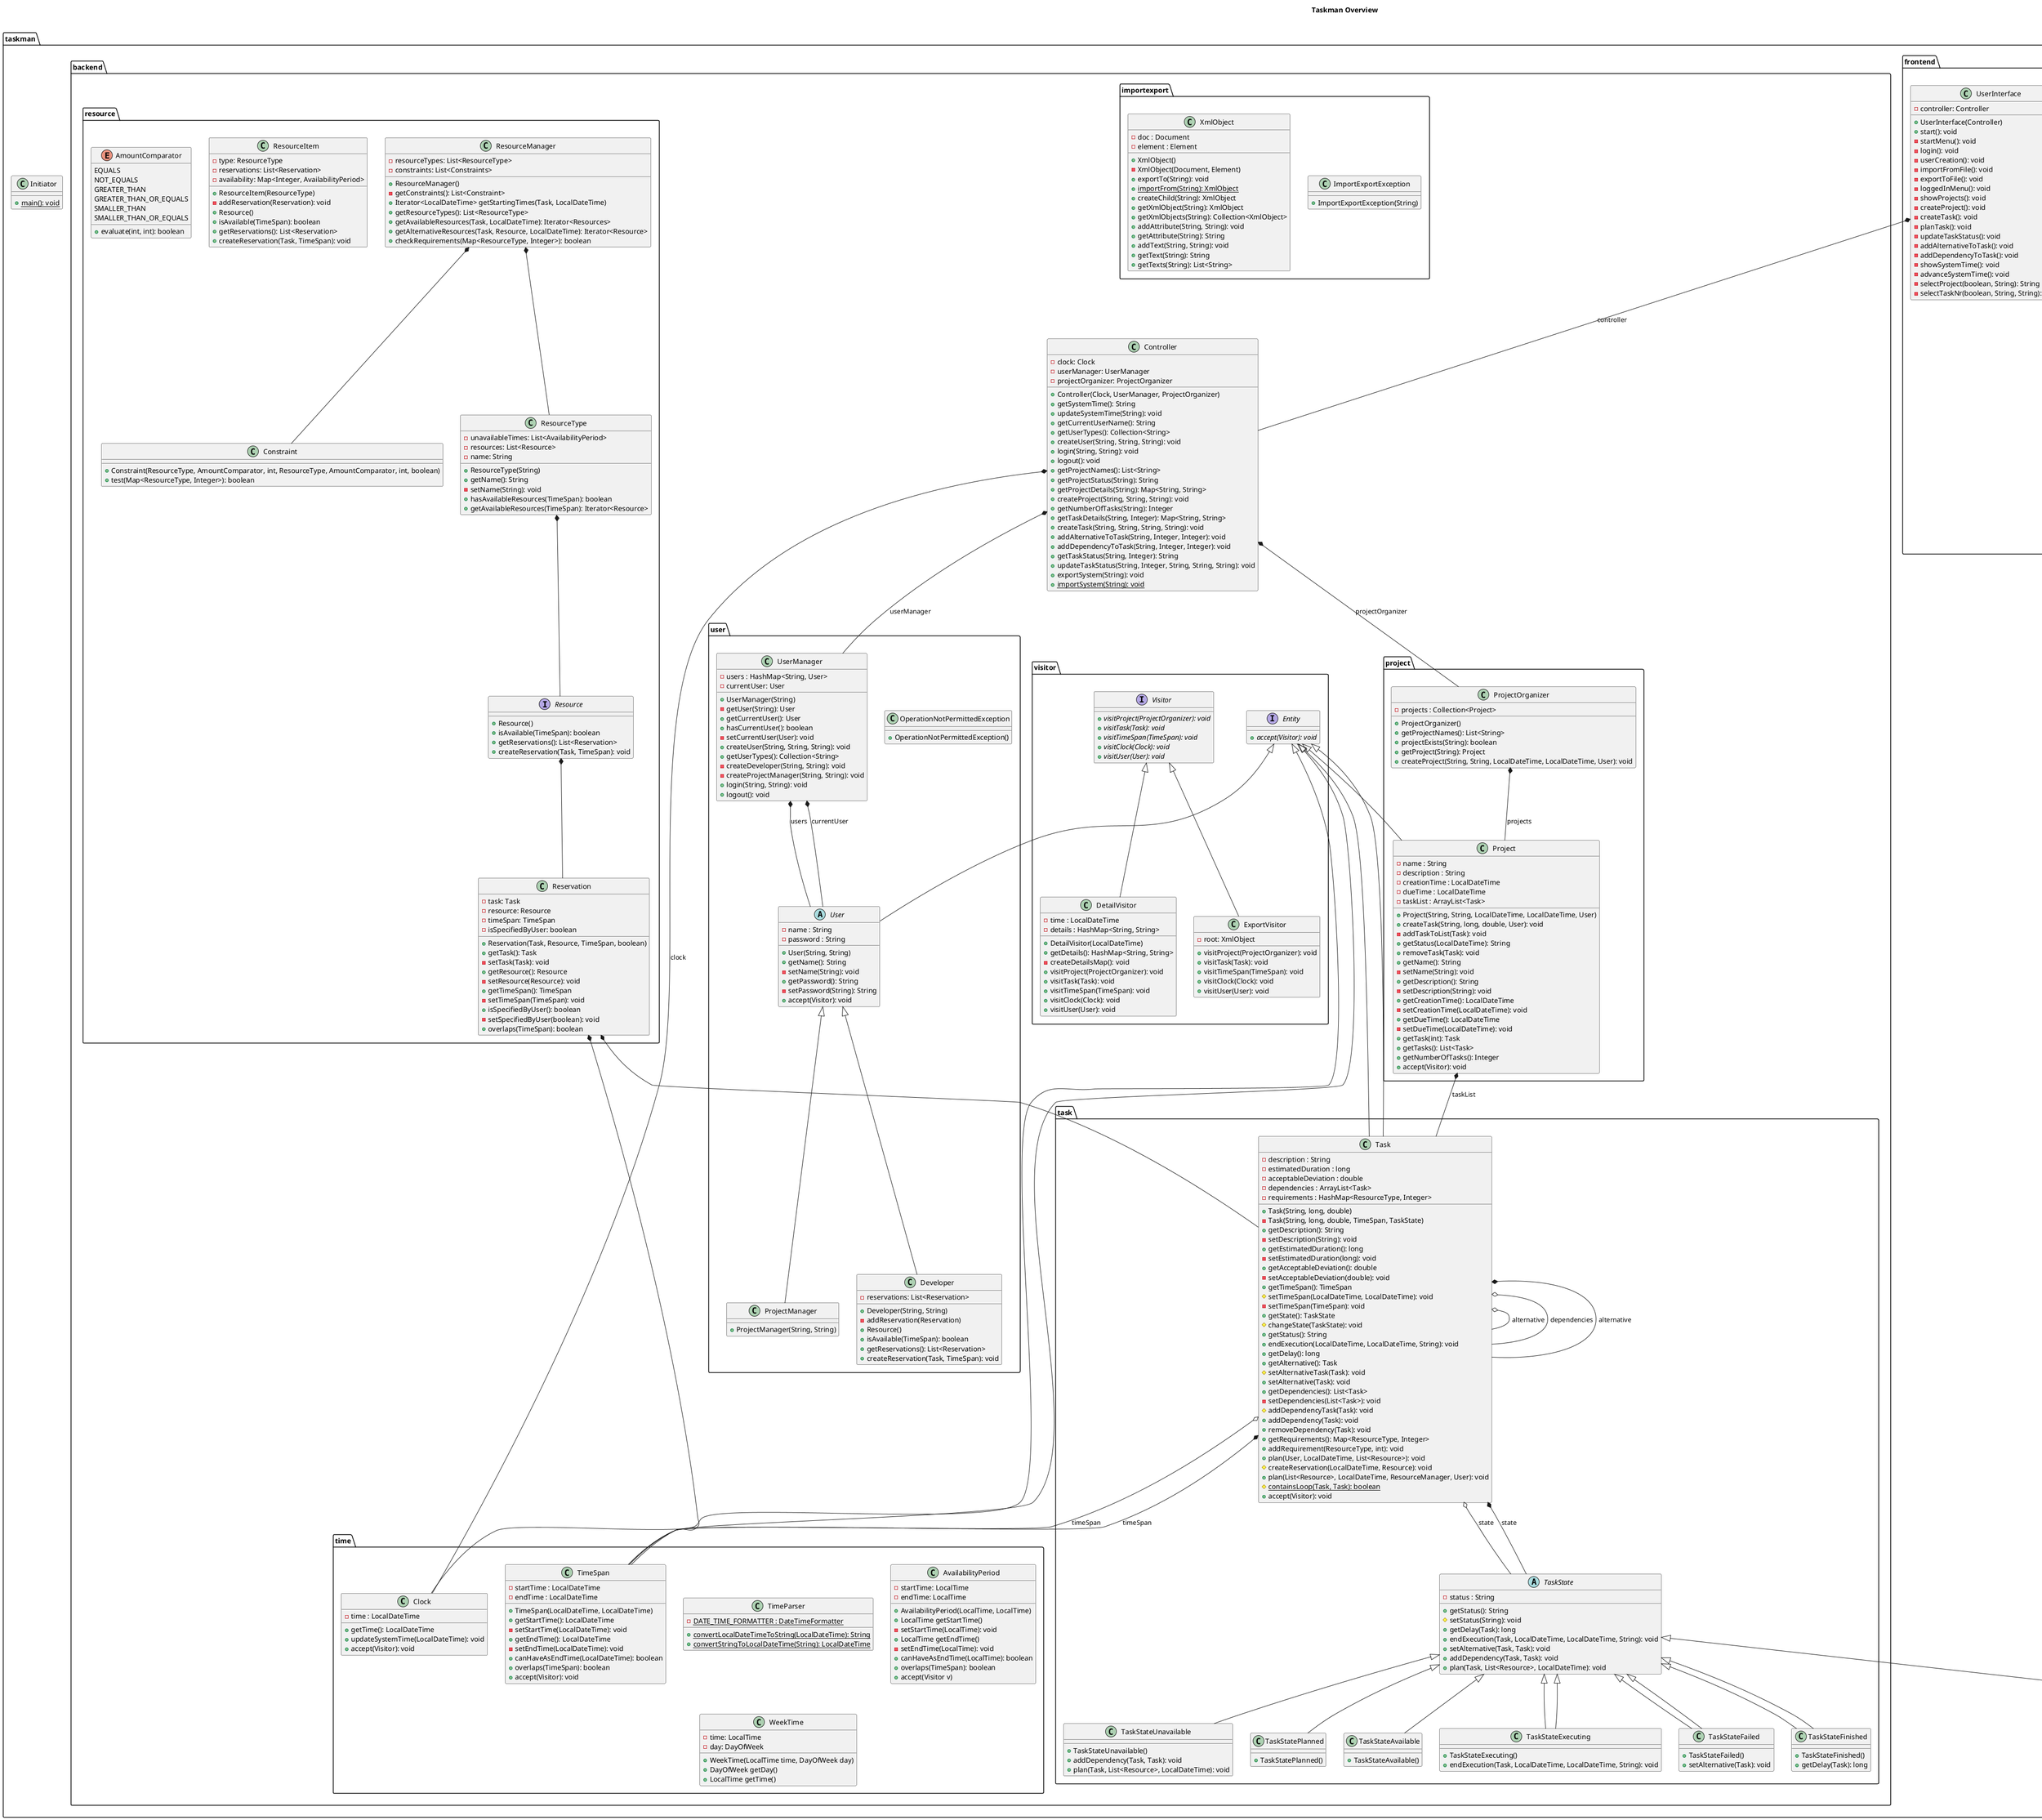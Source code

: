@startuml

  title Taskman Overview\n

  package taskman {

    class Initiator {
        {static} + main(): void
    }

    package taskman.frontend {

      class UserInterface {
          - controller: Controller

          + UserInterface(Controller)
          + start(): void
          - startMenu(): void
          - login(): void
          - userCreation(): void
          - importFromFile(): void
          - exportToFile(): void
          - loggedInMenu(): void
          - showProjects(): void
          - createProject(): void
          - createTask(): void
          - planTask(): void
          - updateTaskStatus(): void
          - addAlternativeToTask(): void
          - addDependencyToTask(): void
          - showSystemTime(): void
          - advanceSystemTime(): void
          - selectProject(boolean, String): String
          - selectTaskNr(boolean, String, String): Integer
      }

      package taskman.frontend.sections {

        abstract class Section {
            {abstract} + show(): boolean
            ~ print(String): void
            ~ println(String): void
            ~ inputString(): String
            ~ inputAnswer(String): String
            ~ inputValidAnswer(String, Collection<String>): String
        }

        class FormSection {
            - withCancel : boolean
            - questions : List<String>
            - answers : List<String>

            + FormSection(boolean, String[])
            + show(): boolean
            + getAnswer(): String
            - resetAnswers(): void
        }

        class InfoSection {
            - text : String

            + InfoSection(String, boolean)
            + show(): boolean
        }

        class SelectionSection {
            - withCancel : boolean
            - cancelText : String
            - options : List<String>
            - answer : Integer

            + SelectionSection(boolean)
            + SelectionSection(boolean, String)
            + addOption(String): void
            + addOptions(Collection<String>): void
            + show(): boolean
            + getAnswer(): String
            + getAnswerNumber(): Integer
            - resetAnswer(): void
        }

        class TitleSection {
            - title : String
            {static} - decoration : char
            {static} - length : int

            + TitleSection(String)
            + show(): boolean
            - repeat(char, int): String
        }
      }
    }

    package taskman.backend {

      class Controller {
          - clock: Clock
          - userManager: UserManager
          - projectOrganizer: ProjectOrganizer

          + Controller(Clock, UserManager, ProjectOrganizer)
          + getSystemTime(): String
          + updateSystemTime(String): void
          + getCurrentUserName(): String
          + getUserTypes(): Collection<String>
          + createUser(String, String, String): void
          + login(String, String): void
          + logout(): void
          + getProjectNames(): List<String>
          + getProjectStatus(String): String
          + getProjectDetails(String): Map<String, String>
          + createProject(String, String, String): void
          + getNumberOfTasks(String): Integer
          + getTaskDetails(String, Integer): Map<String, String>
          + createTask(String, String, String, String): void
          + addAlternativeToTask(String, Integer, Integer): void
          + addDependencyToTask(String, Integer, Integer): void
          + getTaskStatus(String, Integer): String
          + updateTaskStatus(String, Integer, String, String, String): void
          + exportSystem(String): void
          {static} + importSystem(String): void
      }

      package taskman.backend.time {

        class Clock {
            - time : LocalDateTime

            + getTime(): LocalDateTime
            + updateSystemTime(LocalDateTime): void
            + accept(Visitor): void
        }

        class TimeParser {
            {static} - DATE_TIME_FORMATTER : DateTimeFormatter

            {static} + convertLocalDateTimeToString(LocalDateTime): String
            {static} + convertStringToLocalDateTime(String): LocalDateTime
        }

        class TimeSpan {
            - startTime : LocalDateTime
            - endTime : LocalDateTime

            + TimeSpan(LocalDateTime, LocalDateTime)
            + getStartTime(): LocalDateTime
            - setStartTime(LocalDateTime): void
            + getEndTime(): LocalDateTime
            - setEndTime(LocalDateTime): void
            + canHaveAsEndTime(LocalDateTime): boolean
            + overlaps(TimeSpan): boolean
            + accept(Visitor): void
        }

        class AvailabilityPeriod {
            - startTime: LocalTime
            - endTime: LocalTime

            + AvailabilityPeriod(LocalTime, LocalTime)
            + LocalTime getStartTime()
            - setStartTime(LocalTime): void
            + LocalTime getEndTime()
            - setEndTime(LocalTime): void
            + canHaveAsEndTime(LocalTime): boolean
            + overlaps(TimeSpan): boolean
            + accept(Visitor v)
        }

        class WeekTime {
            - time: LocalTime
            - day: DayOfWeek

            + WeekTime(LocalTime time, DayOfWeek day)
            + DayOfWeek getDay()
            + LocalTime getTime()
        }
      }

      package taskman.backend.importexport {
        class ImportExportException {
            + ImportExportException(String)
        }

        class XmlObject {
            - doc : Document
            - element : Element

            + XmlObject()
            - XmlObject(Document, Element)
            + exportTo(String): void
            {static} + importFrom(String): XmlObject
            + createChild(String): XmlObject
            + getXmlObject(String): XmlObject
            + getXmlObjects(String): Collection<XmlObject>
            + addAttribute(String, String): void
            + getAttribute(String): String
            + addText(String, String): void
            + getText(String): String
            + getTexts(String): List<String>
        }
      }

      package taskman.backend.visitor {

        interface Entity {
            {abstract} + accept(Visitor): void
        }

        interface Visitor {
            {abstract} + visitProject(ProjectOrganizer): void
            {abstract} + visitTask(Task): void
            {abstract} + visitTimeSpan(TimeSpan): void
            {abstract} + visitClock(Clock): void
            {abstract} + visitUser(User): void
        }

        class DetailVisitor {
            - time : LocalDateTime
            - details : HashMap<String, String>

            + DetailVisitor(LocalDateTime)
            + getDetails(): HashMap<String, String>
            - createDetailsMap(): void
            + visitProject(ProjectOrganizer): void
            + visitTask(Task): void
            + visitTimeSpan(TimeSpan): void
            + visitClock(Clock): void
            + visitUser(User): void
        }

        class ExportVisitor {
            - root: XmlObject

            + visitProject(ProjectOrganizer): void
            + visitTask(Task): void
            + visitTimeSpan(TimeSpan): void
            + visitClock(Clock): void
            + visitUser(User): void
        }
      }

      package taskman.backend.project {

        class ProjectOrganizer {
            - projects : Collection<Project>

            + ProjectOrganizer()
            + getProjectNames(): List<String>
            + projectExists(String): boolean
            + getProject(String): Project
            + createProject(String, String, LocalDateTime, LocalDateTime, User): void
        }

        class Project {
            - name : String
            - description : String
            - creationTime : LocalDateTime
            - dueTime : LocalDateTime
            - taskList : ArrayList<Task>

            + Project(String, String, LocalDateTime, LocalDateTime, User)
            + createTask(String, long, double, User): void
            - addTaskToList(Task): void
            + getStatus(LocalDateTime): String
            + removeTask(Task): void
            + getName(): String
            - setName(String): void
            + getDescription(): String
            - setDescription(String): void
            + getCreationTime(): LocalDateTime
            - setCreationTime(LocalDateTime): void
            + getDueTime(): LocalDateTime
            - setDueTime(LocalDateTime): void
            + getTask(int): Task
            + getTasks(): List<Task>
            + getNumberOfTasks(): Integer
            + accept(Visitor): void
        }
      }

      package taskman.backend.task {
        class Task {
            - description : String
            - estimatedDuration : long
            - acceptableDeviation : double
            - dependencies : ArrayList<Task>
            - requirements : HashMap<ResourceType, Integer>

            + Task(String, long, double)
            - Task(String, long, double, TimeSpan, TaskState)
            + getDescription(): String
            - setDescription(String): void
            + getEstimatedDuration(): long
            - setEstimatedDuration(long): void
            + getAcceptableDeviation(): double
            - setAcceptableDeviation(double): void
            + getTimeSpan(): TimeSpan
            # setTimeSpan(LocalDateTime, LocalDateTime): void
            - setTimeSpan(TimeSpan): void
            + getState(): TaskState
            # changeState(TaskState): void
            + getStatus(): String
            + endExecution(LocalDateTime, LocalDateTime, String): void
            + getDelay(): long
            + getAlternative(): Task
            # setAlternativeTask(Task): void
            + setAlternative(Task): void
            + getDependencies(): List<Task>
            - setDependencies(List<Task>): void
            # addDependencyTask(Task): void
            + addDependency(Task): void
            + removeDependency(Task): void
            + getRequirements(): Map<ResourceType, Integer>
            + addRequirement(ResourceType, int): void
            + plan(User, LocalDateTime, List<Resource>): void
            # createReservation(LocalDateTime, Resource): void
            + plan(List<Resource>, LocalDateTime, ResourceManager, User): void
            {static} # containsLoop(Task, Task): boolean
            + accept(Visitor): void
        }

        abstract class TaskState {
            - status : String
            + getStatus(): String
            # setStatus(String): void
            + getDelay(Task): long
            + endExecution(Task, LocalDateTime, LocalDateTime, String): void
            + setAlternative(Task, Task): void
            + addDependency(Task, Task): void
            + plan(Task, List<Resource>, LocalDateTime): void
        }

        class TaskStateUnavailable {
            + TaskStateUnavailable()
            + addDependency(Task, Task): void
            + plan(Task, List<Resource>, LocalDateTime): void
        }

        class TaskStatePlanned {
            + TaskStatePlanned()
        }

        class TaskStateAvailable {
            + TaskStateAvailable()
        }

        class TaskStateExecuting {
            + TaskStateExecuting()
            + endExecution(Task, LocalDateTime, LocalDateTime, String): void
        }

        class TaskStateFailed {
            + TaskStateFailed()
            + setAlternative(Task): void
        }

        class TaskStateFinished {
            + TaskStateFinished()
            + getDelay(Task): long
        }

        Task -up-|> Entity
        Task o-- TimeSpan : timeSpan
        Task o-- TaskState : state
        Task o-- Task : alternative
        TaskStateAvailable -up-|> TaskState
        TaskStateExecuting -up-|> TaskState
        TaskStateFailed -up-|> TaskState
        TaskStateFinished -up-|> TaskState
        TaskStatePlanned -up-|> TaskState
        TaskStateUnavailable -up-|> TaskState
      }

      package taskman.backend.resource {

        class ResourceManager {
           - resourceTypes: List<ResourceType>
           - constraints: List<Constraints>

           + ResourceManager()
           - getConstraints(): List<Constraint>
           + Iterator<LocalDateTime> getStartingTimes(Task, LocalDateTime)
           + getResourceTypes(): List<ResourceType>
           + getAvailableResources(Task, LocalDateTime): Iterator<Resources>
           + getAlternativeResources(Task, Resource, LocalDateTime): Iterator<Resource>
           + checkRequirements(Map<ResourceType, Integer>): boolean
        }

        class ResourceType {
           - unavailableTimes: List<AvailabilityPeriod>
           - resources: List<Resource>
           - name: String 

           + ResourceType(String)
           + getName(): String
           - setName(String): void
           + hasAvailableResources(TimeSpan): boolean
           + getAvailableResources(TimeSpan): Iterator<Resource>
        }

        interface Resource {
           + Resource()
           + isAvailable(TimeSpan): boolean
           + getReservations(): List<Reservation>
           + createReservation(Task, TimeSpan): void
        }

        class ResourceItem {
           - type: ResourceType
           - reservations: List<Reservation>
           - availability: Map<Integer, AvailabilityPeriod>

           + ResourceItem(ResourceType)
           - addReservation(Reservation): void
           + Resource()
           + isAvailable(TimeSpan): boolean
           + getReservations(): List<Reservation>
           + createReservation(Task, TimeSpan): void
        }

        class Reservation {
             - task: Task
             - resource: Resource
             - timeSpan: TimeSpan
             - isSpecifiedByUser: boolean

             + Reservation(Task, Resource, TimeSpan, boolean)
             + getTask(): Task
             - setTask(Task): void
             + getResource(): Resource
             - setResource(Resource): void
             + getTimeSpan(): TimeSpan
             - setTimeSpan(TimeSpan): void
             + isSpecifiedByUser(): boolean
             - setSpecifiedByUser(boolean): void
             + overlaps(TimeSpan): boolean
        }

        class Constraint {
            + Constraint(ResourceType, AmountComparator, int, ResourceType, AmountComparator, int, boolean)
            + test(Map<ResourceType, Integer>): boolean
        }

        enum AmountComparator {
            EQUALS
            NOT_EQUALS
            GREATER_THAN
            GREATER_THAN_OR_EQUALS
            SMALLER_THAN
            SMALLER_THAN_OR_EQUALS

            + evaluate(int, int): boolean
        }
      }

      package taskman.backend.user {

        class OperationNotPermittedException {
            + OperationNotPermittedException()
        }

        class UserManager {
            - users : HashMap<String, User>
            - currentUser: User

            + UserManager(String)
            - getUser(String): User
            + getCurrentUser(): User
            + hasCurrentUser(): boolean
            - setCurrentUser(User): void
            + createUser(String, String, String): void
            + getUserTypes(): Collection<String>
            - createDeveloper(String, String): void
            - createProjectManager(String, String): void
            + login(String, String): void
            + logout(): void
        }

        abstract class User {
            - name : String
            - password : String

            + User(String, String)
            + getName(): String
            - setName(String): void
            + getPassword(): String
            - setPassword(String): String
            + accept(Visitor): void
        }

        class Developer {
            - reservations: List<Reservation>
            + Developer(String, String)
            - addReservation(Reservation)
            + Resource()
            + isAvailable(TimeSpan): boolean
            + getReservations(): List<Reservation>
            + createReservation(Task, TimeSpan): void
        }

        class ProjectManager {
            + ProjectManager(String, String)
        }
      }
    }
  }


  Task o-- Task: dependencies
  UserManager *-- User: users
  ProjectOrganizer *-- Project: projects
  Project *-- Task: taskList

  ExportVisitor -up-|> Visitor
  Clock -up-|> Entity
  Controller *-- Clock : clock
  Controller *-- UserManager : userManager
  Controller *-- ProjectOrganizer : projectOrganizer
  DetailVisitor -up-|> Visitor
  Developer -up-|> User
  FormSection -up-|> Section
  InfoSection -up-|> Section
  MenuSection -up-|> Section
  MenuSection o-- SelectionSection : selectionSection
  Project -up-|> Entity
  ProjectManager -up-|> User
  SelectionSection -up-|> Section
  Task -up-|> Entity
  Task *-- TimeSpan : timeSpan
  Task *-- TaskState : state
  Task *-- Task : alternative
  TaskStateExecuting -up-|> TaskState
  TaskStateFailed -up-|> TaskState
  TaskStateFinished -up-|> TaskState
  TaskStateInactive -up-|> TaskState
  TimeSpan -up-|> Entity
  TitleSection -up-|> Section
  TitleSection o-- Section : section
  User -up-|> Entity
  UserInterface *-- Controller : controller
  UserManager *-- User : currentUser
  ResourceManager *-- ResourceType
  ResourceManager *-- Constraint
  ResourceType *-- Resource
  Resource *-- Reservation
  Reservation *-- Task
  Reservation *-- TimeSpan

@enduml

